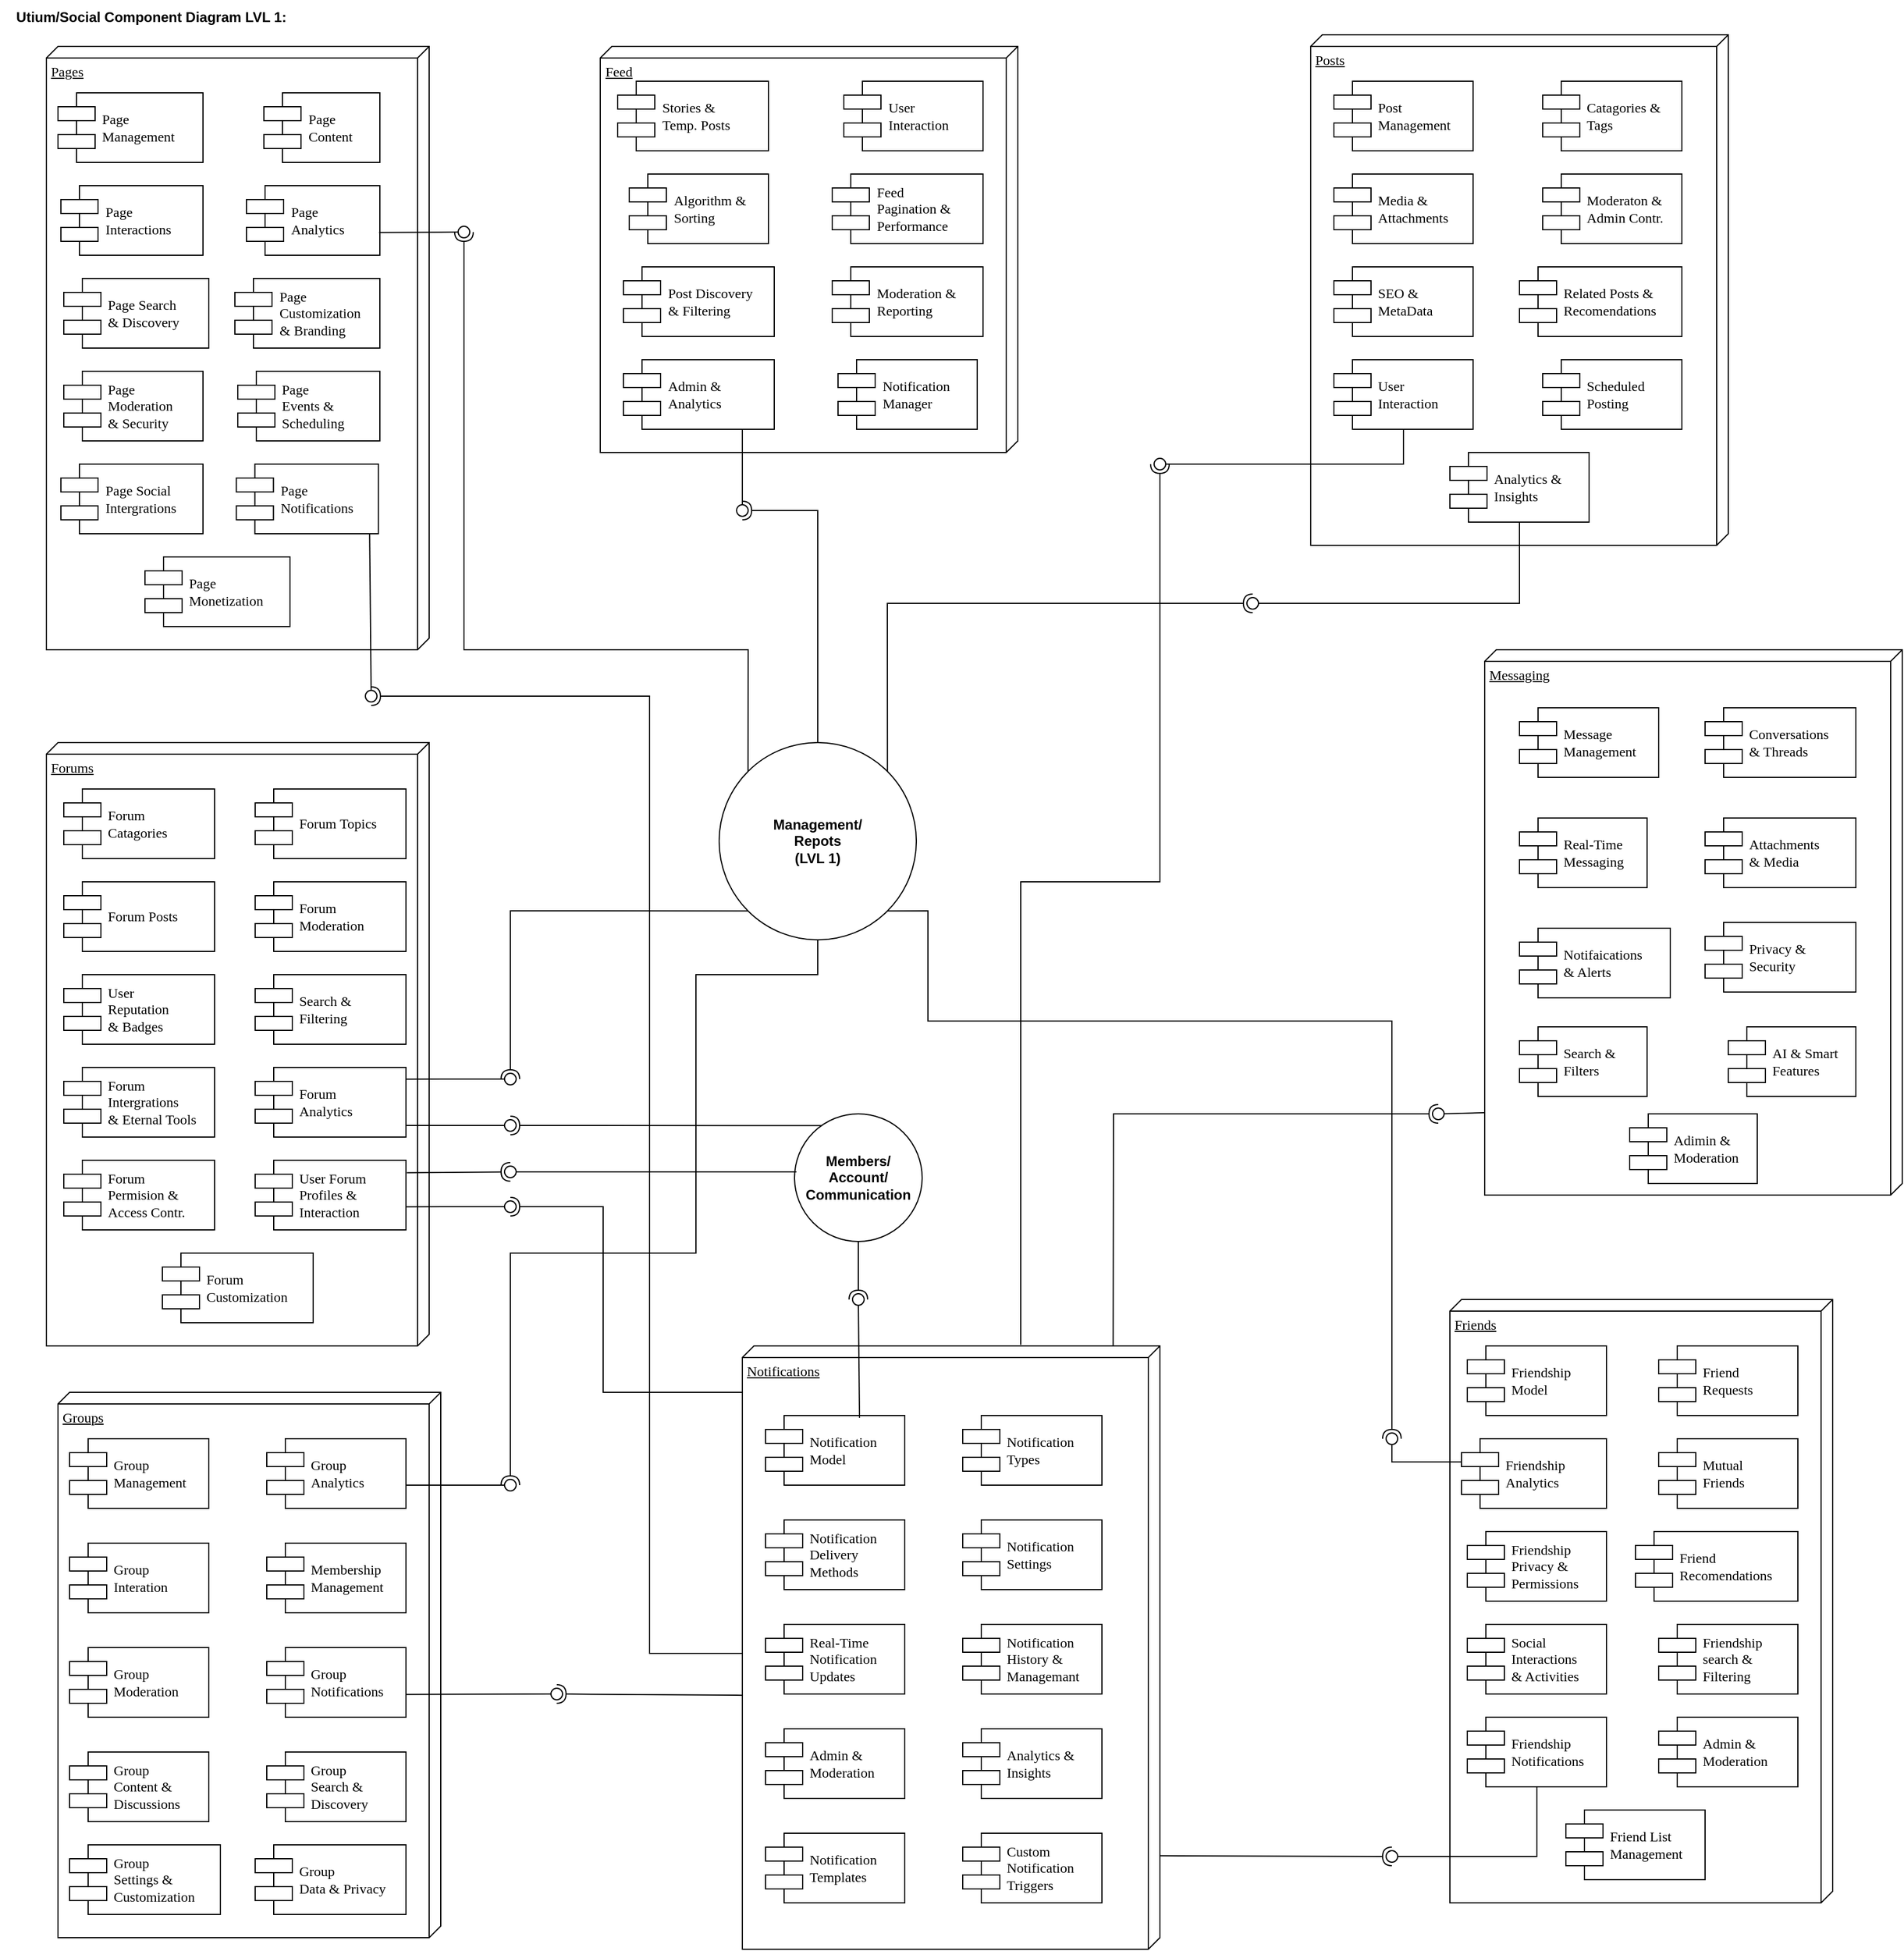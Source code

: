 <mxfile version="26.1.1">
  <diagram name="Page-1" id="5f0bae14-7c28-e335-631c-24af17079c00">
    <mxGraphModel dx="3385" dy="1640" grid="1" gridSize="10" guides="1" tooltips="1" connect="1" arrows="1" fold="1" page="1" pageScale="1" pageWidth="1100" pageHeight="850" background="none" math="0" shadow="0">
      <root>
        <mxCell id="0" />
        <mxCell id="1" parent="0" />
        <mxCell id="39150e848f15840c-1" value="Feed" style="verticalAlign=top;align=left;spacingTop=8;spacingLeft=2;spacingRight=12;shape=cube;size=10;direction=south;fontStyle=4;html=1;rounded=0;shadow=0;comic=0;labelBackgroundColor=none;strokeWidth=1;fontFamily=Verdana;fontSize=12" parent="1" vertex="1">
          <mxGeometry x="517.5" y="40" width="360" height="350" as="geometry" />
        </mxCell>
        <mxCell id="maH7Wjx6wbgfMxvsLwRA-1" value="&lt;b&gt;Utium/Social Component Diagram LVL 1:&lt;/b&gt;" style="text;html=1;align=center;verticalAlign=middle;resizable=0;points=[];autosize=1;strokeColor=none;fillColor=none;" parent="1" vertex="1">
          <mxGeometry width="260" height="30" as="geometry" />
        </mxCell>
        <mxCell id="maH7Wjx6wbgfMxvsLwRA-2" value="User&amp;nbsp;&lt;div&gt;Interaction&lt;/div&gt;" style="shape=component;align=left;spacingLeft=36;rounded=0;shadow=0;comic=0;labelBackgroundColor=none;strokeWidth=1;fontFamily=Verdana;fontSize=12;html=1;" parent="1" vertex="1">
          <mxGeometry x="727.5" y="70" width="120" height="60" as="geometry" />
        </mxCell>
        <mxCell id="maH7Wjx6wbgfMxvsLwRA-3" value="Algorithm &amp;amp;&lt;div&gt;Sorting&lt;/div&gt;" style="shape=component;align=left;spacingLeft=36;rounded=0;shadow=0;comic=0;labelBackgroundColor=none;strokeWidth=1;fontFamily=Verdana;fontSize=12;html=1;" parent="1" vertex="1">
          <mxGeometry x="542.5" y="150" width="120" height="60" as="geometry" />
        </mxCell>
        <mxCell id="maH7Wjx6wbgfMxvsLwRA-5" value="Notification&amp;nbsp;&lt;div&gt;Manager&lt;/div&gt;" style="shape=component;align=left;spacingLeft=36;rounded=0;shadow=0;comic=0;labelBackgroundColor=none;strokeWidth=1;fontFamily=Verdana;fontSize=12;html=1;" parent="1" vertex="1">
          <mxGeometry x="722.5" y="310" width="120" height="60" as="geometry" />
        </mxCell>
        <mxCell id="maH7Wjx6wbgfMxvsLwRA-6" value="Post Discovery&lt;div&gt;&amp;amp; Filtering&lt;/div&gt;" style="shape=component;align=left;spacingLeft=36;rounded=0;shadow=0;comic=0;labelBackgroundColor=none;strokeWidth=1;fontFamily=Verdana;fontSize=12;html=1;" parent="1" vertex="1">
          <mxGeometry x="537.5" y="230" width="130" height="60" as="geometry" />
        </mxCell>
        <mxCell id="maH7Wjx6wbgfMxvsLwRA-7" value="Moderation &amp;amp;&lt;div&gt;Reporting&lt;/div&gt;" style="shape=component;align=left;spacingLeft=36;rounded=0;shadow=0;comic=0;labelBackgroundColor=none;strokeWidth=1;fontFamily=Verdana;fontSize=12;html=1;" parent="1" vertex="1">
          <mxGeometry x="717.5" y="230" width="130" height="60" as="geometry" />
        </mxCell>
        <mxCell id="maH7Wjx6wbgfMxvsLwRA-8" value="Stories &amp;amp;&lt;div&gt;Temp. Posts&lt;/div&gt;" style="shape=component;align=left;spacingLeft=36;rounded=0;shadow=0;comic=0;labelBackgroundColor=none;strokeWidth=1;fontFamily=Verdana;fontSize=12;html=1;" parent="1" vertex="1">
          <mxGeometry x="532.5" y="70" width="130" height="60" as="geometry" />
        </mxCell>
        <mxCell id="maH7Wjx6wbgfMxvsLwRA-9" value="Feed&amp;nbsp;&lt;div&gt;P&lt;span style=&quot;background-color: transparent; color: light-dark(rgb(0, 0, 0), rgb(255, 255, 255));&quot;&gt;agination &amp;amp;&lt;/span&gt;&lt;/div&gt;&lt;div&gt;&lt;span style=&quot;background-color: transparent; color: light-dark(rgb(0, 0, 0), rgb(255, 255, 255));&quot;&gt;Performance&lt;/span&gt;&lt;/div&gt;" style="shape=component;align=left;spacingLeft=36;rounded=0;shadow=0;comic=0;labelBackgroundColor=none;strokeWidth=1;fontFamily=Verdana;fontSize=12;html=1;" parent="1" vertex="1">
          <mxGeometry x="717.5" y="150" width="130" height="60" as="geometry" />
        </mxCell>
        <mxCell id="maH7Wjx6wbgfMxvsLwRA-10" value="Admin &amp;amp;&lt;div&gt;Analytics&lt;/div&gt;" style="shape=component;align=left;spacingLeft=36;rounded=0;shadow=0;comic=0;labelBackgroundColor=none;strokeWidth=1;fontFamily=Verdana;fontSize=12;html=1;" parent="1" vertex="1">
          <mxGeometry x="537.5" y="310" width="130" height="60" as="geometry" />
        </mxCell>
        <mxCell id="maH7Wjx6wbgfMxvsLwRA-11" value="Posts" style="verticalAlign=top;align=left;spacingTop=8;spacingLeft=2;spacingRight=12;shape=cube;size=10;direction=south;fontStyle=4;html=1;rounded=0;shadow=0;comic=0;labelBackgroundColor=none;strokeWidth=1;fontFamily=Verdana;fontSize=12" parent="1" vertex="1">
          <mxGeometry x="1130" y="30" width="360" height="440" as="geometry" />
        </mxCell>
        <mxCell id="maH7Wjx6wbgfMxvsLwRA-12" value="Post&amp;nbsp;&lt;div&gt;Management&lt;/div&gt;" style="shape=component;align=left;spacingLeft=36;rounded=0;shadow=0;comic=0;labelBackgroundColor=none;strokeWidth=1;fontFamily=Verdana;fontSize=12;html=1;" parent="1" vertex="1">
          <mxGeometry x="1150" y="70" width="120" height="60" as="geometry" />
        </mxCell>
        <mxCell id="maH7Wjx6wbgfMxvsLwRA-13" value="Catagories &amp;amp;&lt;div&gt;Tags&lt;/div&gt;" style="shape=component;align=left;spacingLeft=36;rounded=0;shadow=0;comic=0;labelBackgroundColor=none;strokeWidth=1;fontFamily=Verdana;fontSize=12;html=1;" parent="1" vertex="1">
          <mxGeometry x="1330" y="70" width="120" height="60" as="geometry" />
        </mxCell>
        <mxCell id="maH7Wjx6wbgfMxvsLwRA-14" value="Media &amp;amp;&lt;div&gt;Attachments&lt;/div&gt;" style="shape=component;align=left;spacingLeft=36;rounded=0;shadow=0;comic=0;labelBackgroundColor=none;strokeWidth=1;fontFamily=Verdana;fontSize=12;html=1;" parent="1" vertex="1">
          <mxGeometry x="1150" y="150" width="120" height="60" as="geometry" />
        </mxCell>
        <mxCell id="maH7Wjx6wbgfMxvsLwRA-15" value="User&amp;nbsp;&lt;div&gt;Interaction&lt;/div&gt;" style="shape=component;align=left;spacingLeft=36;rounded=0;shadow=0;comic=0;labelBackgroundColor=none;strokeWidth=1;fontFamily=Verdana;fontSize=12;html=1;" parent="1" vertex="1">
          <mxGeometry x="1150" y="310" width="120" height="60" as="geometry" />
        </mxCell>
        <mxCell id="maH7Wjx6wbgfMxvsLwRA-16" value="SEO &amp;amp;&amp;nbsp;&lt;div&gt;MetaData&lt;/div&gt;" style="shape=component;align=left;spacingLeft=36;rounded=0;shadow=0;comic=0;labelBackgroundColor=none;strokeWidth=1;fontFamily=Verdana;fontSize=12;html=1;" parent="1" vertex="1">
          <mxGeometry x="1150" y="230" width="120" height="60" as="geometry" />
        </mxCell>
        <mxCell id="maH7Wjx6wbgfMxvsLwRA-17" value="Related Posts &amp;amp;&lt;div&gt;Recomendations&lt;/div&gt;" style="shape=component;align=left;spacingLeft=36;rounded=0;shadow=0;comic=0;labelBackgroundColor=none;strokeWidth=1;fontFamily=Verdana;fontSize=12;html=1;" parent="1" vertex="1">
          <mxGeometry x="1310" y="230" width="140" height="60" as="geometry" />
        </mxCell>
        <mxCell id="maH7Wjx6wbgfMxvsLwRA-18" value="Scheduled&lt;div&gt;Posting&lt;/div&gt;" style="shape=component;align=left;spacingLeft=36;rounded=0;shadow=0;comic=0;labelBackgroundColor=none;strokeWidth=1;fontFamily=Verdana;fontSize=12;html=1;" parent="1" vertex="1">
          <mxGeometry x="1330" y="310" width="120" height="60" as="geometry" />
        </mxCell>
        <mxCell id="maH7Wjx6wbgfMxvsLwRA-19" value="Moderaton &amp;amp;&lt;div&gt;Admin Contr.&lt;/div&gt;" style="shape=component;align=left;spacingLeft=36;rounded=0;shadow=0;comic=0;labelBackgroundColor=none;strokeWidth=1;fontFamily=Verdana;fontSize=12;html=1;" parent="1" vertex="1">
          <mxGeometry x="1330" y="150" width="120" height="60" as="geometry" />
        </mxCell>
        <mxCell id="maH7Wjx6wbgfMxvsLwRA-20" value="Analytics &amp;amp;&lt;div&gt;Insights&lt;/div&gt;" style="shape=component;align=left;spacingLeft=36;rounded=0;shadow=0;comic=0;labelBackgroundColor=none;strokeWidth=1;fontFamily=Verdana;fontSize=12;html=1;" parent="1" vertex="1">
          <mxGeometry x="1250" y="390" width="120" height="60" as="geometry" />
        </mxCell>
        <mxCell id="maH7Wjx6wbgfMxvsLwRA-21" value="Messaging" style="verticalAlign=top;align=left;spacingTop=8;spacingLeft=2;spacingRight=12;shape=cube;size=10;direction=south;fontStyle=4;html=1;rounded=0;shadow=0;comic=0;labelBackgroundColor=none;strokeWidth=1;fontFamily=Verdana;fontSize=12" parent="1" vertex="1">
          <mxGeometry x="1280" y="560" width="360" height="470" as="geometry" />
        </mxCell>
        <mxCell id="maH7Wjx6wbgfMxvsLwRA-22" value="Message&amp;nbsp;&lt;div&gt;Management&lt;/div&gt;" style="shape=component;align=left;spacingLeft=36;rounded=0;shadow=0;comic=0;labelBackgroundColor=none;strokeWidth=1;fontFamily=Verdana;fontSize=12;html=1;" parent="1" vertex="1">
          <mxGeometry x="1310" y="610" width="120" height="60" as="geometry" />
        </mxCell>
        <mxCell id="maH7Wjx6wbgfMxvsLwRA-25" value="Conversations&lt;div&gt;&amp;amp; Threads&lt;/div&gt;" style="shape=component;align=left;spacingLeft=36;rounded=0;shadow=0;comic=0;labelBackgroundColor=none;strokeWidth=1;fontFamily=Verdana;fontSize=12;html=1;" parent="1" vertex="1">
          <mxGeometry x="1470" y="610" width="130" height="60" as="geometry" />
        </mxCell>
        <mxCell id="maH7Wjx6wbgfMxvsLwRA-26" value="Real-Time&amp;nbsp;&lt;div&gt;Messaging&lt;/div&gt;" style="shape=component;align=left;spacingLeft=36;rounded=0;shadow=0;comic=0;labelBackgroundColor=none;strokeWidth=1;fontFamily=Verdana;fontSize=12;html=1;" parent="1" vertex="1">
          <mxGeometry x="1310" y="705" width="110" height="60" as="geometry" />
        </mxCell>
        <mxCell id="BYLP76rP4EXlYDDDYnYO-1" value="Notifications" style="verticalAlign=top;align=left;spacingTop=8;spacingLeft=2;spacingRight=12;shape=cube;size=10;direction=south;fontStyle=4;html=1;rounded=0;shadow=0;comic=0;labelBackgroundColor=none;strokeWidth=1;fontFamily=Verdana;fontSize=12" vertex="1" parent="1">
          <mxGeometry x="640" y="1160" width="360" height="520" as="geometry" />
        </mxCell>
        <mxCell id="BYLP76rP4EXlYDDDYnYO-2" value="Notifaications&lt;div&gt;&amp;amp; Alerts&lt;/div&gt;" style="shape=component;align=left;spacingLeft=36;rounded=0;shadow=0;comic=0;labelBackgroundColor=none;strokeWidth=1;fontFamily=Verdana;fontSize=12;html=1;" vertex="1" parent="1">
          <mxGeometry x="1310" y="800" width="130" height="60" as="geometry" />
        </mxCell>
        <mxCell id="BYLP76rP4EXlYDDDYnYO-3" value="Attachments&lt;div&gt;&amp;amp; Media&lt;/div&gt;" style="shape=component;align=left;spacingLeft=36;rounded=0;shadow=0;comic=0;labelBackgroundColor=none;strokeWidth=1;fontFamily=Verdana;fontSize=12;html=1;" vertex="1" parent="1">
          <mxGeometry x="1470" y="705" width="130" height="60" as="geometry" />
        </mxCell>
        <mxCell id="BYLP76rP4EXlYDDDYnYO-4" value="Privacy &amp;amp;&amp;nbsp;&lt;div&gt;Security&lt;/div&gt;" style="shape=component;align=left;spacingLeft=36;rounded=0;shadow=0;comic=0;labelBackgroundColor=none;strokeWidth=1;fontFamily=Verdana;fontSize=12;html=1;" vertex="1" parent="1">
          <mxGeometry x="1470" y="795" width="130" height="60" as="geometry" />
        </mxCell>
        <mxCell id="BYLP76rP4EXlYDDDYnYO-5" value="Search &amp;amp;&amp;nbsp;&lt;div&gt;Filters&lt;/div&gt;" style="shape=component;align=left;spacingLeft=36;rounded=0;shadow=0;comic=0;labelBackgroundColor=none;strokeWidth=1;fontFamily=Verdana;fontSize=12;html=1;" vertex="1" parent="1">
          <mxGeometry x="1310" y="885" width="110" height="60" as="geometry" />
        </mxCell>
        <mxCell id="BYLP76rP4EXlYDDDYnYO-6" value="AI &amp;amp; Smart&lt;div&gt;Features&lt;/div&gt;" style="shape=component;align=left;spacingLeft=36;rounded=0;shadow=0;comic=0;labelBackgroundColor=none;strokeWidth=1;fontFamily=Verdana;fontSize=12;html=1;" vertex="1" parent="1">
          <mxGeometry x="1490" y="885" width="110" height="60" as="geometry" />
        </mxCell>
        <mxCell id="BYLP76rP4EXlYDDDYnYO-7" value="Adimin &amp;amp;&amp;nbsp;&lt;div&gt;Moderation&lt;/div&gt;" style="shape=component;align=left;spacingLeft=36;rounded=0;shadow=0;comic=0;labelBackgroundColor=none;strokeWidth=1;fontFamily=Verdana;fontSize=12;html=1;" vertex="1" parent="1">
          <mxGeometry x="1405" y="960" width="110" height="60" as="geometry" />
        </mxCell>
        <mxCell id="BYLP76rP4EXlYDDDYnYO-9" value="Groups" style="verticalAlign=top;align=left;spacingTop=8;spacingLeft=2;spacingRight=12;shape=cube;size=10;direction=south;fontStyle=4;html=1;rounded=0;shadow=0;comic=0;labelBackgroundColor=none;strokeWidth=1;fontFamily=Verdana;fontSize=12" vertex="1" parent="1">
          <mxGeometry x="50" y="1200" width="330" height="470" as="geometry" />
        </mxCell>
        <mxCell id="BYLP76rP4EXlYDDDYnYO-10" value="Notification&amp;nbsp;&lt;div&gt;Model&lt;/div&gt;" style="shape=component;align=left;spacingLeft=36;rounded=0;shadow=0;comic=0;labelBackgroundColor=none;strokeWidth=1;fontFamily=Verdana;fontSize=12;html=1;" vertex="1" parent="1">
          <mxGeometry x="660" y="1220" width="120" height="60" as="geometry" />
        </mxCell>
        <mxCell id="BYLP76rP4EXlYDDDYnYO-11" value="Notification&amp;nbsp;&lt;div&gt;Types&lt;/div&gt;" style="shape=component;align=left;spacingLeft=36;rounded=0;shadow=0;comic=0;labelBackgroundColor=none;strokeWidth=1;fontFamily=Verdana;fontSize=12;html=1;" vertex="1" parent="1">
          <mxGeometry x="830" y="1220" width="120" height="60" as="geometry" />
        </mxCell>
        <mxCell id="BYLP76rP4EXlYDDDYnYO-12" value="Notification&amp;nbsp;&lt;div&gt;Delivery&lt;/div&gt;&lt;div&gt;Methods&lt;/div&gt;" style="shape=component;align=left;spacingLeft=36;rounded=0;shadow=0;comic=0;labelBackgroundColor=none;strokeWidth=1;fontFamily=Verdana;fontSize=12;html=1;" vertex="1" parent="1">
          <mxGeometry x="660" y="1310" width="120" height="60" as="geometry" />
        </mxCell>
        <mxCell id="BYLP76rP4EXlYDDDYnYO-13" value="Notification&amp;nbsp;&lt;div&gt;Settings&lt;/div&gt;" style="shape=component;align=left;spacingLeft=36;rounded=0;shadow=0;comic=0;labelBackgroundColor=none;strokeWidth=1;fontFamily=Verdana;fontSize=12;html=1;" vertex="1" parent="1">
          <mxGeometry x="830" y="1310" width="120" height="60" as="geometry" />
        </mxCell>
        <mxCell id="BYLP76rP4EXlYDDDYnYO-14" value="Real-Time&lt;div&gt;Notification&lt;/div&gt;&lt;div&gt;Updates&lt;/div&gt;" style="shape=component;align=left;spacingLeft=36;rounded=0;shadow=0;comic=0;labelBackgroundColor=none;strokeWidth=1;fontFamily=Verdana;fontSize=12;html=1;" vertex="1" parent="1">
          <mxGeometry x="660" y="1400" width="120" height="60" as="geometry" />
        </mxCell>
        <mxCell id="BYLP76rP4EXlYDDDYnYO-15" value="Notification&lt;div&gt;History &amp;amp;&amp;nbsp;&lt;/div&gt;&lt;div&gt;Managemant&lt;/div&gt;" style="shape=component;align=left;spacingLeft=36;rounded=0;shadow=0;comic=0;labelBackgroundColor=none;strokeWidth=1;fontFamily=Verdana;fontSize=12;html=1;" vertex="1" parent="1">
          <mxGeometry x="830" y="1400" width="120" height="60" as="geometry" />
        </mxCell>
        <mxCell id="BYLP76rP4EXlYDDDYnYO-16" value="Admin &amp;amp;&lt;div&gt;Moderation&lt;/div&gt;" style="shape=component;align=left;spacingLeft=36;rounded=0;shadow=0;comic=0;labelBackgroundColor=none;strokeWidth=1;fontFamily=Verdana;fontSize=12;html=1;" vertex="1" parent="1">
          <mxGeometry x="660" y="1490" width="120" height="60" as="geometry" />
        </mxCell>
        <mxCell id="BYLP76rP4EXlYDDDYnYO-17" value="Analytics &amp;amp;&lt;div&gt;Insights&lt;/div&gt;" style="shape=component;align=left;spacingLeft=36;rounded=0;shadow=0;comic=0;labelBackgroundColor=none;strokeWidth=1;fontFamily=Verdana;fontSize=12;html=1;" vertex="1" parent="1">
          <mxGeometry x="830" y="1490" width="120" height="60" as="geometry" />
        </mxCell>
        <mxCell id="BYLP76rP4EXlYDDDYnYO-18" value="Notification&lt;div&gt;Templates&lt;/div&gt;" style="shape=component;align=left;spacingLeft=36;rounded=0;shadow=0;comic=0;labelBackgroundColor=none;strokeWidth=1;fontFamily=Verdana;fontSize=12;html=1;" vertex="1" parent="1">
          <mxGeometry x="660" y="1580" width="120" height="60" as="geometry" />
        </mxCell>
        <mxCell id="BYLP76rP4EXlYDDDYnYO-19" value="Custom&lt;div&gt;Notification&lt;/div&gt;&lt;div&gt;Triggers&lt;/div&gt;" style="shape=component;align=left;spacingLeft=36;rounded=0;shadow=0;comic=0;labelBackgroundColor=none;strokeWidth=1;fontFamily=Verdana;fontSize=12;html=1;" vertex="1" parent="1">
          <mxGeometry x="830" y="1580" width="120" height="60" as="geometry" />
        </mxCell>
        <mxCell id="BYLP76rP4EXlYDDDYnYO-20" value="&lt;div&gt;Group&lt;/div&gt;&lt;div&gt;Management&lt;/div&gt;" style="shape=component;align=left;spacingLeft=36;rounded=0;shadow=0;comic=0;labelBackgroundColor=none;strokeWidth=1;fontFamily=Verdana;fontSize=12;html=1;" vertex="1" parent="1">
          <mxGeometry x="60" y="1240" width="120" height="60" as="geometry" />
        </mxCell>
        <mxCell id="BYLP76rP4EXlYDDDYnYO-21" value="&lt;div&gt;Group&lt;/div&gt;&lt;div&gt;Content &amp;amp;&lt;/div&gt;&lt;div&gt;Discussions&lt;/div&gt;" style="shape=component;align=left;spacingLeft=36;rounded=0;shadow=0;comic=0;labelBackgroundColor=none;strokeWidth=1;fontFamily=Verdana;fontSize=12;html=1;" vertex="1" parent="1">
          <mxGeometry x="60" y="1510" width="120" height="60" as="geometry" />
        </mxCell>
        <mxCell id="BYLP76rP4EXlYDDDYnYO-22" value="&lt;div&gt;Group&lt;/div&gt;&lt;div&gt;Interation&lt;/div&gt;" style="shape=component;align=left;spacingLeft=36;rounded=0;shadow=0;comic=0;labelBackgroundColor=none;strokeWidth=1;fontFamily=Verdana;fontSize=12;html=1;" vertex="1" parent="1">
          <mxGeometry x="60" y="1330" width="120" height="60" as="geometry" />
        </mxCell>
        <mxCell id="BYLP76rP4EXlYDDDYnYO-23" value="&lt;div&gt;Membership&lt;/div&gt;&lt;div&gt;Management&lt;/div&gt;" style="shape=component;align=left;spacingLeft=36;rounded=0;shadow=0;comic=0;labelBackgroundColor=none;strokeWidth=1;fontFamily=Verdana;fontSize=12;html=1;" vertex="1" parent="1">
          <mxGeometry x="230" y="1330" width="120" height="60" as="geometry" />
        </mxCell>
        <mxCell id="BYLP76rP4EXlYDDDYnYO-24" value="&lt;div&gt;Group&lt;/div&gt;&lt;div&gt;Notifications&lt;/div&gt;" style="shape=component;align=left;spacingLeft=36;rounded=0;shadow=0;comic=0;labelBackgroundColor=none;strokeWidth=1;fontFamily=Verdana;fontSize=12;html=1;" vertex="1" parent="1">
          <mxGeometry x="230" y="1420" width="120" height="60" as="geometry" />
        </mxCell>
        <mxCell id="BYLP76rP4EXlYDDDYnYO-25" value="&lt;div&gt;Group&lt;/div&gt;&lt;div&gt;Moderation&lt;/div&gt;" style="shape=component;align=left;spacingLeft=36;rounded=0;shadow=0;comic=0;labelBackgroundColor=none;strokeWidth=1;fontFamily=Verdana;fontSize=12;html=1;" vertex="1" parent="1">
          <mxGeometry x="60" y="1420" width="120" height="60" as="geometry" />
        </mxCell>
        <mxCell id="BYLP76rP4EXlYDDDYnYO-26" value="&lt;div&gt;Group&lt;/div&gt;&lt;div&gt;Analytics&lt;/div&gt;" style="shape=component;align=left;spacingLeft=36;rounded=0;shadow=0;comic=0;labelBackgroundColor=none;strokeWidth=1;fontFamily=Verdana;fontSize=12;html=1;" vertex="1" parent="1">
          <mxGeometry x="230" y="1240" width="120" height="60" as="geometry" />
        </mxCell>
        <mxCell id="BYLP76rP4EXlYDDDYnYO-27" value="&lt;div&gt;Group&lt;/div&gt;&lt;div&gt;Search &amp;amp;&lt;/div&gt;&lt;div&gt;Discovery&lt;/div&gt;" style="shape=component;align=left;spacingLeft=36;rounded=0;shadow=0;comic=0;labelBackgroundColor=none;strokeWidth=1;fontFamily=Verdana;fontSize=12;html=1;" vertex="1" parent="1">
          <mxGeometry x="230" y="1510" width="120" height="60" as="geometry" />
        </mxCell>
        <mxCell id="BYLP76rP4EXlYDDDYnYO-28" value="&lt;div&gt;Group&lt;/div&gt;&lt;div&gt;Settings &amp;amp;&lt;/div&gt;&lt;div&gt;Customization&lt;/div&gt;" style="shape=component;align=left;spacingLeft=36;rounded=0;shadow=0;comic=0;labelBackgroundColor=none;strokeWidth=1;fontFamily=Verdana;fontSize=12;html=1;" vertex="1" parent="1">
          <mxGeometry x="60" y="1590" width="130" height="60" as="geometry" />
        </mxCell>
        <mxCell id="BYLP76rP4EXlYDDDYnYO-29" value="&lt;div&gt;Group&lt;/div&gt;&lt;div&gt;Data &amp;amp; Privacy&lt;/div&gt;" style="shape=component;align=left;spacingLeft=36;rounded=0;shadow=0;comic=0;labelBackgroundColor=none;strokeWidth=1;fontFamily=Verdana;fontSize=12;html=1;" vertex="1" parent="1">
          <mxGeometry x="220" y="1590" width="130" height="60" as="geometry" />
        </mxCell>
        <mxCell id="BYLP76rP4EXlYDDDYnYO-30" value="Friends" style="verticalAlign=top;align=left;spacingTop=8;spacingLeft=2;spacingRight=12;shape=cube;size=10;direction=south;fontStyle=4;html=1;rounded=0;shadow=0;comic=0;labelBackgroundColor=none;strokeWidth=1;fontFamily=Verdana;fontSize=12" vertex="1" parent="1">
          <mxGeometry x="1250" y="1120" width="330" height="520" as="geometry" />
        </mxCell>
        <mxCell id="BYLP76rP4EXlYDDDYnYO-31" value="Friendship&lt;div&gt;Model&lt;/div&gt;" style="shape=component;align=left;spacingLeft=36;rounded=0;shadow=0;comic=0;labelBackgroundColor=none;strokeWidth=1;fontFamily=Verdana;fontSize=12;html=1;" vertex="1" parent="1">
          <mxGeometry x="1265" y="1160" width="120" height="60" as="geometry" />
        </mxCell>
        <mxCell id="BYLP76rP4EXlYDDDYnYO-32" value="Friend&lt;div&gt;Requests&lt;/div&gt;" style="shape=component;align=left;spacingLeft=36;rounded=0;shadow=0;comic=0;labelBackgroundColor=none;strokeWidth=1;fontFamily=Verdana;fontSize=12;html=1;" vertex="1" parent="1">
          <mxGeometry x="1430" y="1160" width="120" height="60" as="geometry" />
        </mxCell>
        <mxCell id="BYLP76rP4EXlYDDDYnYO-33" value="Friend&amp;nbsp;&lt;span style=&quot;background-color: transparent; color: light-dark(rgb(0, 0, 0), rgb(255, 255, 255));&quot;&gt;List&lt;/span&gt;&lt;div&gt;&lt;span style=&quot;background-color: transparent; color: light-dark(rgb(0, 0, 0), rgb(255, 255, 255));&quot;&gt;Management&amp;nbsp;&lt;/span&gt;&lt;/div&gt;" style="shape=component;align=left;spacingLeft=36;rounded=0;shadow=0;comic=0;labelBackgroundColor=none;strokeWidth=1;fontFamily=Verdana;fontSize=12;html=1;" vertex="1" parent="1">
          <mxGeometry x="1350" y="1560" width="120" height="60" as="geometry" />
        </mxCell>
        <mxCell id="BYLP76rP4EXlYDDDYnYO-34" value="Mutual&amp;nbsp;&lt;div&gt;Friends&lt;/div&gt;" style="shape=component;align=left;spacingLeft=36;rounded=0;shadow=0;comic=0;labelBackgroundColor=none;strokeWidth=1;fontFamily=Verdana;fontSize=12;html=1;" vertex="1" parent="1">
          <mxGeometry x="1430" y="1240" width="120" height="60" as="geometry" />
        </mxCell>
        <mxCell id="BYLP76rP4EXlYDDDYnYO-35" value="Friendship&lt;div&gt;Privacy &amp;amp;&lt;/div&gt;&lt;div&gt;Permissions&lt;/div&gt;" style="shape=component;align=left;spacingLeft=36;rounded=0;shadow=0;comic=0;labelBackgroundColor=none;strokeWidth=1;fontFamily=Verdana;fontSize=12;html=1;" vertex="1" parent="1">
          <mxGeometry x="1265" y="1320" width="120" height="60" as="geometry" />
        </mxCell>
        <mxCell id="BYLP76rP4EXlYDDDYnYO-36" value="Friend&amp;nbsp;&lt;div&gt;Recomendations&lt;/div&gt;" style="shape=component;align=left;spacingLeft=36;rounded=0;shadow=0;comic=0;labelBackgroundColor=none;strokeWidth=1;fontFamily=Verdana;fontSize=12;html=1;" vertex="1" parent="1">
          <mxGeometry x="1410" y="1320" width="140" height="60" as="geometry" />
        </mxCell>
        <mxCell id="BYLP76rP4EXlYDDDYnYO-37" value="Social&amp;nbsp;&lt;div&gt;Interactions&amp;nbsp;&lt;/div&gt;&lt;div&gt;&amp;amp; Activities&lt;/div&gt;" style="shape=component;align=left;spacingLeft=36;rounded=0;shadow=0;comic=0;labelBackgroundColor=none;strokeWidth=1;fontFamily=Verdana;fontSize=12;html=1;" vertex="1" parent="1">
          <mxGeometry x="1265" y="1400" width="120" height="60" as="geometry" />
        </mxCell>
        <mxCell id="BYLP76rP4EXlYDDDYnYO-38" value="Friendship&lt;div&gt;search &amp;amp;&lt;/div&gt;&lt;div&gt;Filtering&lt;/div&gt;" style="shape=component;align=left;spacingLeft=36;rounded=0;shadow=0;comic=0;labelBackgroundColor=none;strokeWidth=1;fontFamily=Verdana;fontSize=12;html=1;" vertex="1" parent="1">
          <mxGeometry x="1430" y="1400" width="120" height="60" as="geometry" />
        </mxCell>
        <mxCell id="BYLP76rP4EXlYDDDYnYO-39" value="Friendship&lt;div&gt;Notifications&lt;/div&gt;" style="shape=component;align=left;spacingLeft=36;rounded=0;shadow=0;comic=0;labelBackgroundColor=none;strokeWidth=1;fontFamily=Verdana;fontSize=12;html=1;" vertex="1" parent="1">
          <mxGeometry x="1265" y="1480" width="120" height="60" as="geometry" />
        </mxCell>
        <mxCell id="BYLP76rP4EXlYDDDYnYO-40" value="Admin &amp;amp;&lt;div&gt;Moderation&lt;/div&gt;" style="shape=component;align=left;spacingLeft=36;rounded=0;shadow=0;comic=0;labelBackgroundColor=none;strokeWidth=1;fontFamily=Verdana;fontSize=12;html=1;" vertex="1" parent="1">
          <mxGeometry x="1430" y="1480" width="120" height="60" as="geometry" />
        </mxCell>
        <mxCell id="BYLP76rP4EXlYDDDYnYO-41" value="&lt;div&gt;&lt;span style=&quot;background-color: transparent; color: light-dark(rgb(0, 0, 0), rgb(255, 255, 255));&quot;&gt;Friendship&lt;/span&gt;&lt;/div&gt;&lt;div&gt;&lt;span style=&quot;background-color: transparent; color: light-dark(rgb(0, 0, 0), rgb(255, 255, 255));&quot;&gt;Analytics&lt;/span&gt;&lt;/div&gt;" style="shape=component;align=left;spacingLeft=36;rounded=0;shadow=0;comic=0;labelBackgroundColor=none;strokeWidth=1;fontFamily=Verdana;fontSize=12;html=1;" vertex="1" parent="1">
          <mxGeometry x="1260" y="1240" width="125" height="60" as="geometry" />
        </mxCell>
        <mxCell id="BYLP76rP4EXlYDDDYnYO-42" value="Pages" style="verticalAlign=top;align=left;spacingTop=8;spacingLeft=2;spacingRight=12;shape=cube;size=10;direction=south;fontStyle=4;html=1;rounded=0;shadow=0;comic=0;labelBackgroundColor=none;strokeWidth=1;fontFamily=Verdana;fontSize=12" vertex="1" parent="1">
          <mxGeometry x="40" y="40" width="330" height="520" as="geometry" />
        </mxCell>
        <mxCell id="BYLP76rP4EXlYDDDYnYO-43" value="Page&amp;nbsp;&lt;div&gt;Management&lt;/div&gt;" style="shape=component;align=left;spacingLeft=36;rounded=0;shadow=0;comic=0;labelBackgroundColor=none;strokeWidth=1;fontFamily=Verdana;fontSize=12;html=1;" vertex="1" parent="1">
          <mxGeometry x="50" y="80" width="125" height="60" as="geometry" />
        </mxCell>
        <mxCell id="BYLP76rP4EXlYDDDYnYO-44" value="Page&amp;nbsp;&lt;div&gt;Content&lt;/div&gt;" style="shape=component;align=left;spacingLeft=36;rounded=0;shadow=0;comic=0;labelBackgroundColor=none;strokeWidth=1;fontFamily=Verdana;fontSize=12;html=1;" vertex="1" parent="1">
          <mxGeometry x="227.5" y="80" width="100" height="60" as="geometry" />
        </mxCell>
        <mxCell id="BYLP76rP4EXlYDDDYnYO-45" value="Page&amp;nbsp;&lt;div&gt;Interactions&lt;/div&gt;" style="shape=component;align=left;spacingLeft=36;rounded=0;shadow=0;comic=0;labelBackgroundColor=none;strokeWidth=1;fontFamily=Verdana;fontSize=12;html=1;" vertex="1" parent="1">
          <mxGeometry x="52.5" y="160" width="122.5" height="60" as="geometry" />
        </mxCell>
        <mxCell id="BYLP76rP4EXlYDDDYnYO-46" value="Page&amp;nbsp;&lt;div&gt;Analytics&lt;/div&gt;" style="shape=component;align=left;spacingLeft=36;rounded=0;shadow=0;comic=0;labelBackgroundColor=none;strokeWidth=1;fontFamily=Verdana;fontSize=12;html=1;" vertex="1" parent="1">
          <mxGeometry x="212.5" y="160" width="115" height="60" as="geometry" />
        </mxCell>
        <mxCell id="BYLP76rP4EXlYDDDYnYO-47" value="Page&amp;nbsp;&lt;div&gt;Notifications&lt;/div&gt;" style="shape=component;align=left;spacingLeft=36;rounded=0;shadow=0;comic=0;labelBackgroundColor=none;strokeWidth=1;fontFamily=Verdana;fontSize=12;html=1;" vertex="1" parent="1">
          <mxGeometry x="203.75" y="400" width="122.5" height="60" as="geometry" />
        </mxCell>
        <mxCell id="BYLP76rP4EXlYDDDYnYO-48" value="Page&amp;nbsp;&lt;div&gt;Customization&lt;/div&gt;&lt;div&gt;&amp;amp; Branding&lt;/div&gt;" style="shape=component;align=left;spacingLeft=36;rounded=0;shadow=0;comic=0;labelBackgroundColor=none;strokeWidth=1;fontFamily=Verdana;fontSize=12;html=1;" vertex="1" parent="1">
          <mxGeometry x="202.5" y="240" width="125" height="60" as="geometry" />
        </mxCell>
        <mxCell id="BYLP76rP4EXlYDDDYnYO-49" value="Page&amp;nbsp;&lt;div&gt;Moderation&lt;/div&gt;&lt;div&gt;&amp;amp; Security&lt;/div&gt;" style="shape=component;align=left;spacingLeft=36;rounded=0;shadow=0;comic=0;labelBackgroundColor=none;strokeWidth=1;fontFamily=Verdana;fontSize=12;html=1;" vertex="1" parent="1">
          <mxGeometry x="55" y="320" width="120" height="60" as="geometry" />
        </mxCell>
        <mxCell id="BYLP76rP4EXlYDDDYnYO-50" value="Page&amp;nbsp;&lt;div&gt;Events &amp;amp;&lt;/div&gt;&lt;div&gt;Scheduling&lt;/div&gt;" style="shape=component;align=left;spacingLeft=36;rounded=0;shadow=0;comic=0;labelBackgroundColor=none;strokeWidth=1;fontFamily=Verdana;fontSize=12;html=1;" vertex="1" parent="1">
          <mxGeometry x="205" y="320" width="122.5" height="60" as="geometry" />
        </mxCell>
        <mxCell id="BYLP76rP4EXlYDDDYnYO-51" value="Page Social&lt;div&gt;Intergrations&lt;/div&gt;" style="shape=component;align=left;spacingLeft=36;rounded=0;shadow=0;comic=0;labelBackgroundColor=none;strokeWidth=1;fontFamily=Verdana;fontSize=12;html=1;" vertex="1" parent="1">
          <mxGeometry x="52.5" y="400" width="122.5" height="60" as="geometry" />
        </mxCell>
        <mxCell id="BYLP76rP4EXlYDDDYnYO-52" value="Page Search&lt;div&gt;&amp;amp; Discovery&lt;/div&gt;" style="shape=component;align=left;spacingLeft=36;rounded=0;shadow=0;comic=0;labelBackgroundColor=none;strokeWidth=1;fontFamily=Verdana;fontSize=12;html=1;" vertex="1" parent="1">
          <mxGeometry x="55" y="240" width="125" height="60" as="geometry" />
        </mxCell>
        <mxCell id="BYLP76rP4EXlYDDDYnYO-53" value="Page&amp;nbsp;&lt;div&gt;Monetization&lt;/div&gt;" style="shape=component;align=left;spacingLeft=36;rounded=0;shadow=0;comic=0;labelBackgroundColor=none;strokeWidth=1;fontFamily=Verdana;fontSize=12;html=1;" vertex="1" parent="1">
          <mxGeometry x="125" y="480" width="125" height="60" as="geometry" />
        </mxCell>
        <mxCell id="BYLP76rP4EXlYDDDYnYO-55" value="Forums" style="verticalAlign=top;align=left;spacingTop=8;spacingLeft=2;spacingRight=12;shape=cube;size=10;direction=south;fontStyle=4;html=1;rounded=0;shadow=0;comic=0;labelBackgroundColor=none;strokeWidth=1;fontFamily=Verdana;fontSize=12" vertex="1" parent="1">
          <mxGeometry x="40" y="640" width="330" height="520" as="geometry" />
        </mxCell>
        <mxCell id="BYLP76rP4EXlYDDDYnYO-56" value="Forum&lt;div&gt;Catagories&lt;/div&gt;" style="shape=component;align=left;spacingLeft=36;rounded=0;shadow=0;comic=0;labelBackgroundColor=none;strokeWidth=1;fontFamily=Verdana;fontSize=12;html=1;" vertex="1" parent="1">
          <mxGeometry x="55" y="680" width="130" height="60" as="geometry" />
        </mxCell>
        <mxCell id="BYLP76rP4EXlYDDDYnYO-57" value="Forum&amp;nbsp;&lt;span style=&quot;background-color: transparent; color: light-dark(rgb(0, 0, 0), rgb(255, 255, 255));&quot;&gt;Topics&lt;/span&gt;" style="shape=component;align=left;spacingLeft=36;rounded=0;shadow=0;comic=0;labelBackgroundColor=none;strokeWidth=1;fontFamily=Verdana;fontSize=12;html=1;" vertex="1" parent="1">
          <mxGeometry x="220" y="680" width="130" height="60" as="geometry" />
        </mxCell>
        <mxCell id="BYLP76rP4EXlYDDDYnYO-58" value="Forum Posts" style="shape=component;align=left;spacingLeft=36;rounded=0;shadow=0;comic=0;labelBackgroundColor=none;strokeWidth=1;fontFamily=Verdana;fontSize=12;html=1;" vertex="1" parent="1">
          <mxGeometry x="55" y="760" width="130" height="60" as="geometry" />
        </mxCell>
        <mxCell id="BYLP76rP4EXlYDDDYnYO-59" value="Forum&amp;nbsp;&lt;div&gt;Moderation&lt;/div&gt;" style="shape=component;align=left;spacingLeft=36;rounded=0;shadow=0;comic=0;labelBackgroundColor=none;strokeWidth=1;fontFamily=Verdana;fontSize=12;html=1;" vertex="1" parent="1">
          <mxGeometry x="220" y="760" width="130" height="60" as="geometry" />
        </mxCell>
        <mxCell id="BYLP76rP4EXlYDDDYnYO-60" value="User&amp;nbsp;&lt;div&gt;Reputation&lt;/div&gt;&lt;div&gt;&amp;amp; Badges&lt;/div&gt;" style="shape=component;align=left;spacingLeft=36;rounded=0;shadow=0;comic=0;labelBackgroundColor=none;strokeWidth=1;fontFamily=Verdana;fontSize=12;html=1;" vertex="1" parent="1">
          <mxGeometry x="55" y="840" width="130" height="60" as="geometry" />
        </mxCell>
        <mxCell id="BYLP76rP4EXlYDDDYnYO-61" value="Search &amp;amp;&lt;div&gt;Filtering&lt;/div&gt;" style="shape=component;align=left;spacingLeft=36;rounded=0;shadow=0;comic=0;labelBackgroundColor=none;strokeWidth=1;fontFamily=Verdana;fontSize=12;html=1;" vertex="1" parent="1">
          <mxGeometry x="220" y="840" width="130" height="60" as="geometry" />
        </mxCell>
        <mxCell id="BYLP76rP4EXlYDDDYnYO-62" value="User Forum&lt;div&gt;Profiles &amp;amp;&lt;/div&gt;&lt;div&gt;Interaction&lt;/div&gt;" style="shape=component;align=left;spacingLeft=36;rounded=0;shadow=0;comic=0;labelBackgroundColor=none;strokeWidth=1;fontFamily=Verdana;fontSize=12;html=1;" vertex="1" parent="1">
          <mxGeometry x="220" y="1000" width="130" height="60" as="geometry" />
        </mxCell>
        <mxCell id="BYLP76rP4EXlYDDDYnYO-63" value="Forum&amp;nbsp;&lt;div&gt;Analytics&lt;/div&gt;" style="shape=component;align=left;spacingLeft=36;rounded=0;shadow=0;comic=0;labelBackgroundColor=none;strokeWidth=1;fontFamily=Verdana;fontSize=12;html=1;" vertex="1" parent="1">
          <mxGeometry x="220" y="920" width="130" height="60" as="geometry" />
        </mxCell>
        <mxCell id="BYLP76rP4EXlYDDDYnYO-64" value="Forum&amp;nbsp;&lt;div&gt;Permision &amp;amp;&lt;/div&gt;&lt;div&gt;Access Contr.&lt;/div&gt;" style="shape=component;align=left;spacingLeft=36;rounded=0;shadow=0;comic=0;labelBackgroundColor=none;strokeWidth=1;fontFamily=Verdana;fontSize=12;html=1;" vertex="1" parent="1">
          <mxGeometry x="55" y="1000" width="130" height="60" as="geometry" />
        </mxCell>
        <mxCell id="BYLP76rP4EXlYDDDYnYO-65" value="Forum&amp;nbsp;&lt;div&gt;Intergrations&lt;/div&gt;&lt;div&gt;&amp;amp; Eternal Tools&lt;/div&gt;" style="shape=component;align=left;spacingLeft=36;rounded=0;shadow=0;comic=0;labelBackgroundColor=none;strokeWidth=1;fontFamily=Verdana;fontSize=12;html=1;" vertex="1" parent="1">
          <mxGeometry x="55" y="920" width="130" height="60" as="geometry" />
        </mxCell>
        <mxCell id="BYLP76rP4EXlYDDDYnYO-66" value="Forum&amp;nbsp;&lt;div&gt;Customization&lt;/div&gt;" style="shape=component;align=left;spacingLeft=36;rounded=0;shadow=0;comic=0;labelBackgroundColor=none;strokeWidth=1;fontFamily=Verdana;fontSize=12;html=1;" vertex="1" parent="1">
          <mxGeometry x="140" y="1080" width="130" height="60" as="geometry" />
        </mxCell>
        <mxCell id="BYLP76rP4EXlYDDDYnYO-67" value="&lt;b&gt;Management/&lt;/b&gt;&lt;div&gt;&lt;b&gt;Repots&lt;/b&gt;&lt;/div&gt;&lt;div&gt;&lt;b&gt;(LVL 1)&lt;/b&gt;&lt;/div&gt;" style="ellipse;whiteSpace=wrap;html=1;aspect=fixed;" vertex="1" parent="1">
          <mxGeometry x="620" y="640" width="170" height="170" as="geometry" />
        </mxCell>
        <mxCell id="BYLP76rP4EXlYDDDYnYO-70" value="" style="ellipse;whiteSpace=wrap;html=1;align=center;aspect=fixed;fillColor=none;strokeColor=none;resizable=0;perimeter=centerPerimeter;rotatable=0;allowArrows=0;points=[];outlineConnect=1;" vertex="1" parent="1">
          <mxGeometry x="855" y="660" width="10" height="10" as="geometry" />
        </mxCell>
        <mxCell id="BYLP76rP4EXlYDDDYnYO-73" value="" style="ellipse;whiteSpace=wrap;html=1;align=center;aspect=fixed;fillColor=none;strokeColor=none;resizable=0;perimeter=centerPerimeter;rotatable=0;allowArrows=0;points=[];outlineConnect=1;" vertex="1" parent="1">
          <mxGeometry x="855" y="510" width="10" height="10" as="geometry" />
        </mxCell>
        <mxCell id="BYLP76rP4EXlYDDDYnYO-76" value="" style="ellipse;whiteSpace=wrap;html=1;align=center;aspect=fixed;fillColor=none;strokeColor=none;resizable=0;perimeter=centerPerimeter;rotatable=0;allowArrows=0;points=[];outlineConnect=1;" vertex="1" parent="1">
          <mxGeometry x="855" y="510" width="10" height="10" as="geometry" />
        </mxCell>
        <mxCell id="BYLP76rP4EXlYDDDYnYO-77" value="&lt;b&gt;Members/&lt;/b&gt;&lt;div&gt;&lt;b&gt;Account/&lt;/b&gt;&lt;/div&gt;&lt;div&gt;&lt;b&gt;Communication&lt;/b&gt;&lt;/div&gt;" style="ellipse;whiteSpace=wrap;html=1;aspect=fixed;" vertex="1" parent="1">
          <mxGeometry x="685" y="960" width="110" height="110" as="geometry" />
        </mxCell>
        <mxCell id="BYLP76rP4EXlYDDDYnYO-79" value="" style="rounded=0;orthogonalLoop=1;jettySize=auto;html=1;endArrow=halfCircle;endFill=0;endSize=6;strokeWidth=1;sketch=0;exitX=0;exitY=0;exitDx=0;exitDy=0;" edge="1" parent="1" source="BYLP76rP4EXlYDDDYnYO-67">
          <mxGeometry relative="1" as="geometry">
            <mxPoint x="880" y="515" as="sourcePoint" />
            <mxPoint x="400" y="200" as="targetPoint" />
            <Array as="points">
              <mxPoint x="645" y="560" />
              <mxPoint x="400" y="560" />
            </Array>
          </mxGeometry>
        </mxCell>
        <mxCell id="BYLP76rP4EXlYDDDYnYO-80" value="" style="rounded=0;orthogonalLoop=1;jettySize=auto;html=1;endArrow=oval;endFill=0;sketch=0;sourcePerimeterSpacing=0;targetPerimeterSpacing=0;endSize=10;exitX=0.994;exitY=0.673;exitDx=0;exitDy=0;exitPerimeter=0;" edge="1" parent="1" source="BYLP76rP4EXlYDDDYnYO-46">
          <mxGeometry relative="1" as="geometry">
            <mxPoint x="840" y="515" as="sourcePoint" />
            <mxPoint x="400" y="200" as="targetPoint" />
          </mxGeometry>
        </mxCell>
        <mxCell id="BYLP76rP4EXlYDDDYnYO-81" value="" style="ellipse;whiteSpace=wrap;html=1;align=center;aspect=fixed;fillColor=none;strokeColor=none;resizable=0;perimeter=centerPerimeter;rotatable=0;allowArrows=0;points=[];outlineConnect=1;" vertex="1" parent="1">
          <mxGeometry x="855" y="510" width="10" height="10" as="geometry" />
        </mxCell>
        <mxCell id="BYLP76rP4EXlYDDDYnYO-82" value="" style="rounded=0;orthogonalLoop=1;jettySize=auto;html=1;endArrow=halfCircle;endFill=0;endSize=6;strokeWidth=1;sketch=0;exitX=0.5;exitY=0;exitDx=0;exitDy=0;" edge="1" parent="1" source="BYLP76rP4EXlYDDDYnYO-67">
          <mxGeometry relative="1" as="geometry">
            <mxPoint x="820" y="385" as="sourcePoint" />
            <mxPoint x="640" y="440" as="targetPoint" />
            <Array as="points">
              <mxPoint x="705" y="440" />
            </Array>
          </mxGeometry>
        </mxCell>
        <mxCell id="BYLP76rP4EXlYDDDYnYO-83" value="" style="rounded=0;orthogonalLoop=1;jettySize=auto;html=1;endArrow=oval;endFill=0;sketch=0;sourcePerimeterSpacing=0;targetPerimeterSpacing=0;endSize=10;" edge="1" parent="1">
          <mxGeometry relative="1" as="geometry">
            <mxPoint x="640" y="370" as="sourcePoint" />
            <mxPoint x="640" y="440" as="targetPoint" />
          </mxGeometry>
        </mxCell>
        <mxCell id="BYLP76rP4EXlYDDDYnYO-84" value="" style="ellipse;whiteSpace=wrap;html=1;align=center;aspect=fixed;fillColor=none;strokeColor=none;resizable=0;perimeter=centerPerimeter;rotatable=0;allowArrows=0;points=[];outlineConnect=1;" vertex="1" parent="1">
          <mxGeometry x="795" y="380" width="10" height="10" as="geometry" />
        </mxCell>
        <mxCell id="BYLP76rP4EXlYDDDYnYO-85" value="" style="rounded=0;orthogonalLoop=1;jettySize=auto;html=1;endArrow=halfCircle;endFill=0;endSize=6;strokeWidth=1;sketch=0;exitX=1;exitY=0;exitDx=0;exitDy=0;" edge="1" parent="1" source="BYLP76rP4EXlYDDDYnYO-67">
          <mxGeometry relative="1" as="geometry">
            <mxPoint x="980" y="555" as="sourcePoint" />
            <mxPoint x="1080" y="520" as="targetPoint" />
            <Array as="points">
              <mxPoint x="765" y="520" />
            </Array>
          </mxGeometry>
        </mxCell>
        <mxCell id="BYLP76rP4EXlYDDDYnYO-86" value="" style="rounded=0;orthogonalLoop=1;jettySize=auto;html=1;endArrow=oval;endFill=0;sketch=0;sourcePerimeterSpacing=0;targetPerimeterSpacing=0;endSize=10;exitX=0.5;exitY=1;exitDx=0;exitDy=0;" edge="1" parent="1" source="maH7Wjx6wbgfMxvsLwRA-20">
          <mxGeometry relative="1" as="geometry">
            <mxPoint x="940" y="555" as="sourcePoint" />
            <mxPoint x="1080" y="520" as="targetPoint" />
            <Array as="points">
              <mxPoint x="1310" y="520" />
            </Array>
          </mxGeometry>
        </mxCell>
        <mxCell id="BYLP76rP4EXlYDDDYnYO-87" value="" style="ellipse;whiteSpace=wrap;html=1;align=center;aspect=fixed;fillColor=none;strokeColor=none;resizable=0;perimeter=centerPerimeter;rotatable=0;allowArrows=0;points=[];outlineConnect=1;" vertex="1" parent="1">
          <mxGeometry x="955" y="550" width="10" height="10" as="geometry" />
        </mxCell>
        <mxCell id="BYLP76rP4EXlYDDDYnYO-88" value="" style="rounded=0;orthogonalLoop=1;jettySize=auto;html=1;endArrow=halfCircle;endFill=0;endSize=6;strokeWidth=1;sketch=0;exitX=0.5;exitY=1;exitDx=0;exitDy=0;" edge="1" parent="1" source="BYLP76rP4EXlYDDDYnYO-77">
          <mxGeometry relative="1" as="geometry">
            <mxPoint x="790" y="1125" as="sourcePoint" />
            <mxPoint x="740" y="1120" as="targetPoint" />
          </mxGeometry>
        </mxCell>
        <mxCell id="BYLP76rP4EXlYDDDYnYO-89" value="" style="rounded=0;orthogonalLoop=1;jettySize=auto;html=1;endArrow=oval;endFill=0;sketch=0;sourcePerimeterSpacing=0;targetPerimeterSpacing=0;endSize=10;exitX=0.675;exitY=0.033;exitDx=0;exitDy=0;exitPerimeter=0;" edge="1" parent="1" source="BYLP76rP4EXlYDDDYnYO-10">
          <mxGeometry relative="1" as="geometry">
            <mxPoint x="750" y="1150" as="sourcePoint" />
            <mxPoint x="740" y="1120" as="targetPoint" />
          </mxGeometry>
        </mxCell>
        <mxCell id="BYLP76rP4EXlYDDDYnYO-90" value="" style="ellipse;whiteSpace=wrap;html=1;align=center;aspect=fixed;fillColor=none;strokeColor=none;resizable=0;perimeter=centerPerimeter;rotatable=0;allowArrows=0;points=[];outlineConnect=1;" vertex="1" parent="1">
          <mxGeometry x="765" y="1120" width="10" height="10" as="geometry" />
        </mxCell>
        <mxCell id="BYLP76rP4EXlYDDDYnYO-94" value="" style="rounded=0;orthogonalLoop=1;jettySize=auto;html=1;endArrow=halfCircle;endFill=0;endSize=6;strokeWidth=1;sketch=0;exitX=0;exitY=1;exitDx=0;exitDy=0;" edge="1" parent="1" source="BYLP76rP4EXlYDDDYnYO-67">
          <mxGeometry relative="1" as="geometry">
            <mxPoint x="550" y="905" as="sourcePoint" />
            <mxPoint x="440" y="930" as="targetPoint" />
            <Array as="points">
              <mxPoint x="440" y="785" />
            </Array>
          </mxGeometry>
        </mxCell>
        <mxCell id="BYLP76rP4EXlYDDDYnYO-95" value="" style="rounded=0;orthogonalLoop=1;jettySize=auto;html=1;endArrow=oval;endFill=0;sketch=0;sourcePerimeterSpacing=0;targetPerimeterSpacing=0;endSize=10;exitX=1.001;exitY=0.168;exitDx=0;exitDy=0;exitPerimeter=0;" edge="1" parent="1" source="BYLP76rP4EXlYDDDYnYO-63">
          <mxGeometry relative="1" as="geometry">
            <mxPoint x="350" y="960" as="sourcePoint" />
            <mxPoint x="440" y="930" as="targetPoint" />
          </mxGeometry>
        </mxCell>
        <mxCell id="BYLP76rP4EXlYDDDYnYO-96" value="" style="ellipse;whiteSpace=wrap;html=1;align=center;aspect=fixed;fillColor=none;strokeColor=none;resizable=0;perimeter=centerPerimeter;rotatable=0;allowArrows=0;points=[];outlineConnect=1;" vertex="1" parent="1">
          <mxGeometry x="525" y="900" width="10" height="10" as="geometry" />
        </mxCell>
        <mxCell id="BYLP76rP4EXlYDDDYnYO-97" value="" style="rounded=0;orthogonalLoop=1;jettySize=auto;html=1;endArrow=halfCircle;endFill=0;endSize=6;strokeWidth=1;sketch=0;exitX=0.5;exitY=1;exitDx=0;exitDy=0;" edge="1" parent="1" source="BYLP76rP4EXlYDDDYnYO-67">
          <mxGeometry relative="1" as="geometry">
            <mxPoint x="730" y="1285" as="sourcePoint" />
            <mxPoint x="440" y="1280" as="targetPoint" />
            <Array as="points">
              <mxPoint x="705" y="840" />
              <mxPoint x="600" y="840" />
              <mxPoint x="600" y="1080" />
              <mxPoint x="440" y="1080" />
            </Array>
          </mxGeometry>
        </mxCell>
        <mxCell id="BYLP76rP4EXlYDDDYnYO-98" value="" style="rounded=0;orthogonalLoop=1;jettySize=auto;html=1;endArrow=oval;endFill=0;sketch=0;sourcePerimeterSpacing=0;targetPerimeterSpacing=0;endSize=10;" edge="1" parent="1">
          <mxGeometry relative="1" as="geometry">
            <mxPoint x="350" y="1280" as="sourcePoint" />
            <mxPoint x="440" y="1280" as="targetPoint" />
          </mxGeometry>
        </mxCell>
        <mxCell id="BYLP76rP4EXlYDDDYnYO-99" value="" style="ellipse;whiteSpace=wrap;html=1;align=center;aspect=fixed;fillColor=none;strokeColor=none;resizable=0;perimeter=centerPerimeter;rotatable=0;allowArrows=0;points=[];outlineConnect=1;" vertex="1" parent="1">
          <mxGeometry x="705" y="1280" width="10" height="10" as="geometry" />
        </mxCell>
        <mxCell id="BYLP76rP4EXlYDDDYnYO-100" value="" style="rounded=0;orthogonalLoop=1;jettySize=auto;html=1;endArrow=halfCircle;endFill=0;endSize=6;strokeWidth=1;sketch=0;exitX=1;exitY=1;exitDx=0;exitDy=0;" edge="1" parent="1" source="BYLP76rP4EXlYDDDYnYO-67">
          <mxGeometry relative="1" as="geometry">
            <mxPoint x="1160" y="1015" as="sourcePoint" />
            <mxPoint x="1200" y="1240" as="targetPoint" />
            <Array as="points">
              <mxPoint x="800" y="785" />
              <mxPoint x="800" y="880" />
              <mxPoint x="1200" y="880" />
              <mxPoint x="1200" y="1040" />
            </Array>
          </mxGeometry>
        </mxCell>
        <mxCell id="BYLP76rP4EXlYDDDYnYO-101" value="" style="rounded=0;orthogonalLoop=1;jettySize=auto;html=1;endArrow=oval;endFill=0;sketch=0;sourcePerimeterSpacing=0;targetPerimeterSpacing=0;endSize=10;" edge="1" parent="1">
          <mxGeometry relative="1" as="geometry">
            <mxPoint x="1260" y="1260" as="sourcePoint" />
            <mxPoint x="1200" y="1240" as="targetPoint" />
            <Array as="points">
              <mxPoint x="1200" y="1260" />
            </Array>
          </mxGeometry>
        </mxCell>
        <mxCell id="BYLP76rP4EXlYDDDYnYO-102" value="" style="ellipse;whiteSpace=wrap;html=1;align=center;aspect=fixed;fillColor=none;strokeColor=none;resizable=0;perimeter=centerPerimeter;rotatable=0;allowArrows=0;points=[];outlineConnect=1;" vertex="1" parent="1">
          <mxGeometry x="1135" y="1010" width="10" height="10" as="geometry" />
        </mxCell>
        <mxCell id="BYLP76rP4EXlYDDDYnYO-103" value="" style="rounded=0;orthogonalLoop=1;jettySize=auto;html=1;endArrow=halfCircle;endFill=0;endSize=6;strokeWidth=1;sketch=0;exitX=0;exitY=0.112;exitDx=0;exitDy=0;exitPerimeter=0;" edge="1" parent="1" source="BYLP76rP4EXlYDDDYnYO-1">
          <mxGeometry relative="1" as="geometry">
            <mxPoint x="1240" y="845" as="sourcePoint" />
            <mxPoint x="1240" y="960" as="targetPoint" />
            <Array as="points">
              <mxPoint x="960" y="960" />
            </Array>
          </mxGeometry>
        </mxCell>
        <mxCell id="BYLP76rP4EXlYDDDYnYO-104" value="" style="rounded=0;orthogonalLoop=1;jettySize=auto;html=1;endArrow=oval;endFill=0;sketch=0;sourcePerimeterSpacing=0;targetPerimeterSpacing=0;endSize=10;exitX=0.849;exitY=1;exitDx=0;exitDy=0;exitPerimeter=0;" edge="1" parent="1" source="maH7Wjx6wbgfMxvsLwRA-21">
          <mxGeometry relative="1" as="geometry">
            <mxPoint x="1200" y="845" as="sourcePoint" />
            <mxPoint x="1240" y="960" as="targetPoint" />
          </mxGeometry>
        </mxCell>
        <mxCell id="BYLP76rP4EXlYDDDYnYO-105" value="" style="ellipse;whiteSpace=wrap;html=1;align=center;aspect=fixed;fillColor=none;strokeColor=none;resizable=0;perimeter=centerPerimeter;rotatable=0;allowArrows=0;points=[];outlineConnect=1;" vertex="1" parent="1">
          <mxGeometry x="1215" y="840" width="10" height="10" as="geometry" />
        </mxCell>
        <mxCell id="BYLP76rP4EXlYDDDYnYO-106" value="" style="rounded=0;orthogonalLoop=1;jettySize=auto;html=1;endArrow=halfCircle;endFill=0;endSize=6;strokeWidth=1;sketch=0;" edge="1" parent="1">
          <mxGeometry relative="1" as="geometry">
            <mxPoint x="880" y="1159" as="sourcePoint" />
            <mxPoint x="1000" y="400" as="targetPoint" />
            <Array as="points">
              <mxPoint x="880" y="760" />
              <mxPoint x="1000" y="760" />
            </Array>
          </mxGeometry>
        </mxCell>
        <mxCell id="BYLP76rP4EXlYDDDYnYO-107" value="" style="rounded=0;orthogonalLoop=1;jettySize=auto;html=1;endArrow=oval;endFill=0;sketch=0;sourcePerimeterSpacing=0;targetPerimeterSpacing=0;endSize=10;exitX=0.5;exitY=1;exitDx=0;exitDy=0;" edge="1" parent="1" source="maH7Wjx6wbgfMxvsLwRA-15">
          <mxGeometry relative="1" as="geometry">
            <mxPoint x="660" y="625" as="sourcePoint" />
            <mxPoint x="1000" y="400" as="targetPoint" />
            <Array as="points">
              <mxPoint x="1210" y="400" />
            </Array>
          </mxGeometry>
        </mxCell>
        <mxCell id="BYLP76rP4EXlYDDDYnYO-108" value="" style="ellipse;whiteSpace=wrap;html=1;align=center;aspect=fixed;fillColor=none;strokeColor=none;resizable=0;perimeter=centerPerimeter;rotatable=0;allowArrows=0;points=[];outlineConnect=1;" vertex="1" parent="1">
          <mxGeometry x="675" y="620" width="10" height="10" as="geometry" />
        </mxCell>
        <mxCell id="BYLP76rP4EXlYDDDYnYO-109" value="" style="rounded=0;orthogonalLoop=1;jettySize=auto;html=1;endArrow=halfCircle;endFill=0;endSize=6;strokeWidth=1;sketch=0;exitX=0.845;exitY=0.001;exitDx=0;exitDy=0;exitPerimeter=0;" edge="1" parent="1" source="BYLP76rP4EXlYDDDYnYO-1">
          <mxGeometry relative="1" as="geometry">
            <mxPoint x="1110" y="1465" as="sourcePoint" />
            <mxPoint x="1200" y="1600" as="targetPoint" />
          </mxGeometry>
        </mxCell>
        <mxCell id="BYLP76rP4EXlYDDDYnYO-110" value="" style="rounded=0;orthogonalLoop=1;jettySize=auto;html=1;endArrow=oval;endFill=0;sketch=0;sourcePerimeterSpacing=0;targetPerimeterSpacing=0;endSize=10;exitX=0.5;exitY=1;exitDx=0;exitDy=0;" edge="1" parent="1" source="BYLP76rP4EXlYDDDYnYO-39">
          <mxGeometry relative="1" as="geometry">
            <mxPoint x="1070" y="1465" as="sourcePoint" />
            <mxPoint x="1200" y="1600" as="targetPoint" />
            <Array as="points">
              <mxPoint x="1325" y="1600" />
            </Array>
          </mxGeometry>
        </mxCell>
        <mxCell id="BYLP76rP4EXlYDDDYnYO-111" value="" style="ellipse;whiteSpace=wrap;html=1;align=center;aspect=fixed;fillColor=none;strokeColor=none;resizable=0;perimeter=centerPerimeter;rotatable=0;allowArrows=0;points=[];outlineConnect=1;" vertex="1" parent="1">
          <mxGeometry x="1085" y="1460" width="10" height="10" as="geometry" />
        </mxCell>
        <mxCell id="BYLP76rP4EXlYDDDYnYO-112" value="" style="rounded=0;orthogonalLoop=1;jettySize=auto;html=1;endArrow=halfCircle;endFill=0;endSize=6;strokeWidth=1;sketch=0;exitX=0.579;exitY=0.999;exitDx=0;exitDy=0;exitPerimeter=0;" edge="1" parent="1" source="BYLP76rP4EXlYDDDYnYO-1">
          <mxGeometry relative="1" as="geometry">
            <mxPoint x="610" y="1395" as="sourcePoint" />
            <mxPoint x="480" y="1460" as="targetPoint" />
          </mxGeometry>
        </mxCell>
        <mxCell id="BYLP76rP4EXlYDDDYnYO-113" value="" style="rounded=0;orthogonalLoop=1;jettySize=auto;html=1;endArrow=oval;endFill=0;sketch=0;sourcePerimeterSpacing=0;targetPerimeterSpacing=0;endSize=10;exitX=0.996;exitY=0.673;exitDx=0;exitDy=0;exitPerimeter=0;" edge="1" parent="1" source="BYLP76rP4EXlYDDDYnYO-24">
          <mxGeometry relative="1" as="geometry">
            <mxPoint x="570" y="1395" as="sourcePoint" />
            <mxPoint x="480" y="1460" as="targetPoint" />
          </mxGeometry>
        </mxCell>
        <mxCell id="BYLP76rP4EXlYDDDYnYO-114" value="" style="ellipse;whiteSpace=wrap;html=1;align=center;aspect=fixed;fillColor=none;strokeColor=none;resizable=0;perimeter=centerPerimeter;rotatable=0;allowArrows=0;points=[];outlineConnect=1;" vertex="1" parent="1">
          <mxGeometry x="585" y="1390" width="10" height="10" as="geometry" />
        </mxCell>
        <mxCell id="BYLP76rP4EXlYDDDYnYO-115" value="" style="rounded=0;orthogonalLoop=1;jettySize=auto;html=1;endArrow=halfCircle;endFill=0;endSize=6;strokeWidth=1;sketch=0;exitX=1.006;exitY=0.179;exitDx=0;exitDy=0;exitPerimeter=0;" edge="1" parent="1" source="BYLP76rP4EXlYDDDYnYO-62">
          <mxGeometry relative="1" as="geometry">
            <mxPoint x="510" y="980" as="sourcePoint" />
            <mxPoint x="440" y="1010" as="targetPoint" />
          </mxGeometry>
        </mxCell>
        <mxCell id="BYLP76rP4EXlYDDDYnYO-116" value="" style="rounded=0;orthogonalLoop=1;jettySize=auto;html=1;endArrow=oval;endFill=0;sketch=0;sourcePerimeterSpacing=0;targetPerimeterSpacing=0;endSize=10;exitX=0.015;exitY=0.455;exitDx=0;exitDy=0;exitPerimeter=0;" edge="1" parent="1" source="BYLP76rP4EXlYDDDYnYO-77">
          <mxGeometry relative="1" as="geometry">
            <mxPoint x="350" y="1010" as="sourcePoint" />
            <mxPoint x="440" y="1010" as="targetPoint" />
          </mxGeometry>
        </mxCell>
        <mxCell id="BYLP76rP4EXlYDDDYnYO-117" value="" style="ellipse;whiteSpace=wrap;html=1;align=center;aspect=fixed;fillColor=none;strokeColor=none;resizable=0;perimeter=centerPerimeter;rotatable=0;allowArrows=0;points=[];outlineConnect=1;" vertex="1" parent="1">
          <mxGeometry x="665" y="1160" width="10" height="10" as="geometry" />
        </mxCell>
        <mxCell id="BYLP76rP4EXlYDDDYnYO-118" value="" style="rounded=0;orthogonalLoop=1;jettySize=auto;html=1;endArrow=halfCircle;endFill=0;endSize=6;strokeWidth=1;sketch=0;exitX=0.077;exitY=1;exitDx=0;exitDy=0;exitPerimeter=0;" edge="1" parent="1" source="BYLP76rP4EXlYDDDYnYO-1">
          <mxGeometry relative="1" as="geometry">
            <mxPoint x="490" y="1235" as="sourcePoint" />
            <mxPoint x="440" y="1040" as="targetPoint" />
            <Array as="points">
              <mxPoint x="520" y="1200" />
              <mxPoint x="520" y="1040" />
            </Array>
          </mxGeometry>
        </mxCell>
        <mxCell id="BYLP76rP4EXlYDDDYnYO-119" value="" style="rounded=0;orthogonalLoop=1;jettySize=auto;html=1;endArrow=oval;endFill=0;sketch=0;sourcePerimeterSpacing=0;targetPerimeterSpacing=0;endSize=10;exitX=0.999;exitY=0.668;exitDx=0;exitDy=0;exitPerimeter=0;" edge="1" parent="1" source="BYLP76rP4EXlYDDDYnYO-62">
          <mxGeometry relative="1" as="geometry">
            <mxPoint x="450" y="1235" as="sourcePoint" />
            <mxPoint x="440" y="1040" as="targetPoint" />
          </mxGeometry>
        </mxCell>
        <mxCell id="BYLP76rP4EXlYDDDYnYO-120" value="" style="ellipse;whiteSpace=wrap;html=1;align=center;aspect=fixed;fillColor=none;strokeColor=none;resizable=0;perimeter=centerPerimeter;rotatable=0;allowArrows=0;points=[];outlineConnect=1;" vertex="1" parent="1">
          <mxGeometry x="465" y="1230" width="10" height="10" as="geometry" />
        </mxCell>
        <mxCell id="BYLP76rP4EXlYDDDYnYO-121" value="" style="rounded=0;orthogonalLoop=1;jettySize=auto;html=1;endArrow=halfCircle;endFill=0;endSize=6;strokeWidth=1;sketch=0;exitX=0;exitY=0;exitDx=265;exitDy=360;exitPerimeter=0;" edge="1" parent="1" source="BYLP76rP4EXlYDDDYnYO-1">
          <mxGeometry relative="1" as="geometry">
            <mxPoint x="210" y="635" as="sourcePoint" />
            <mxPoint x="320" y="600" as="targetPoint" />
            <Array as="points">
              <mxPoint x="560" y="1425" />
              <mxPoint x="560" y="600" />
            </Array>
          </mxGeometry>
        </mxCell>
        <mxCell id="BYLP76rP4EXlYDDDYnYO-122" value="" style="rounded=0;orthogonalLoop=1;jettySize=auto;html=1;endArrow=oval;endFill=0;sketch=0;sourcePerimeterSpacing=0;targetPerimeterSpacing=0;endSize=10;exitX=0.938;exitY=0.997;exitDx=0;exitDy=0;exitPerimeter=0;" edge="1" parent="1" source="BYLP76rP4EXlYDDDYnYO-47">
          <mxGeometry relative="1" as="geometry">
            <mxPoint x="170" y="635" as="sourcePoint" />
            <mxPoint x="320" y="600" as="targetPoint" />
          </mxGeometry>
        </mxCell>
        <mxCell id="BYLP76rP4EXlYDDDYnYO-123" value="" style="ellipse;whiteSpace=wrap;html=1;align=center;aspect=fixed;fillColor=none;strokeColor=none;resizable=0;perimeter=centerPerimeter;rotatable=0;allowArrows=0;points=[];outlineConnect=1;" vertex="1" parent="1">
          <mxGeometry x="185" y="630" width="10" height="10" as="geometry" />
        </mxCell>
        <mxCell id="BYLP76rP4EXlYDDDYnYO-124" value="" style="rounded=0;orthogonalLoop=1;jettySize=auto;html=1;endArrow=halfCircle;endFill=0;endSize=6;strokeWidth=1;sketch=0;exitX=0.216;exitY=0.092;exitDx=0;exitDy=0;exitPerimeter=0;" edge="1" parent="1" source="BYLP76rP4EXlYDDDYnYO-77">
          <mxGeometry relative="1" as="geometry">
            <mxPoint x="700" y="1065" as="sourcePoint" />
            <mxPoint x="440" y="970" as="targetPoint" />
          </mxGeometry>
        </mxCell>
        <mxCell id="BYLP76rP4EXlYDDDYnYO-125" value="" style="rounded=0;orthogonalLoop=1;jettySize=auto;html=1;endArrow=oval;endFill=0;sketch=0;sourcePerimeterSpacing=0;targetPerimeterSpacing=0;endSize=10;exitX=0.996;exitY=0.834;exitDx=0;exitDy=0;exitPerimeter=0;" edge="1" parent="1" source="BYLP76rP4EXlYDDDYnYO-63">
          <mxGeometry relative="1" as="geometry">
            <mxPoint x="400" y="970" as="sourcePoint" />
            <mxPoint x="440" y="970" as="targetPoint" />
          </mxGeometry>
        </mxCell>
        <mxCell id="BYLP76rP4EXlYDDDYnYO-126" value="" style="ellipse;whiteSpace=wrap;html=1;align=center;aspect=fixed;fillColor=none;strokeColor=none;resizable=0;perimeter=centerPerimeter;rotatable=0;allowArrows=0;points=[];outlineConnect=1;" vertex="1" parent="1">
          <mxGeometry x="675" y="1060" width="10" height="10" as="geometry" />
        </mxCell>
      </root>
    </mxGraphModel>
  </diagram>
</mxfile>
